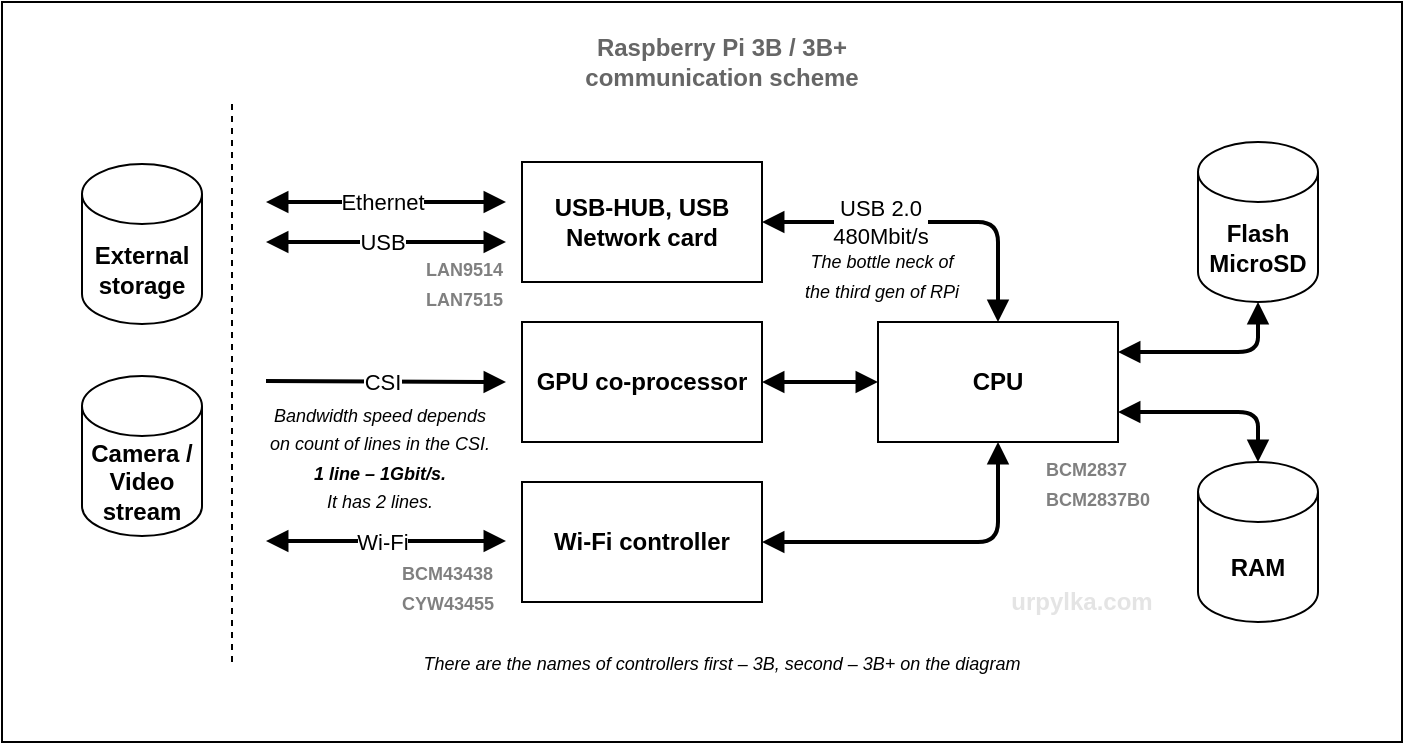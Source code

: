 <mxfile version="14.1.1" type="device" pages="3"><diagram id="jyDUFRlaNbo3-jTXP3JX" name="Page-1"><mxGraphModel dx="946" dy="662" grid="1" gridSize="10" guides="1" tooltips="1" connect="1" arrows="1" fold="1" page="1" pageScale="1" pageWidth="900" pageHeight="900" math="0" shadow="0"><root><mxCell id="0"/><mxCell id="1" parent="0"/><mxCell id="utUhpgtEOTO0YGiMBunb-1" value="" style="rounded=0;whiteSpace=wrap;html=1;" vertex="1" parent="1"><mxGeometry y="150" width="700" height="370" as="geometry"/></mxCell><mxCell id="3PKw9dSGB1iMkOArTMqU-1" value="&lt;b&gt;CPU&lt;/b&gt;" style="rounded=0;whiteSpace=wrap;html=1;" parent="1" vertex="1"><mxGeometry x="438" y="310" width="120" height="60" as="geometry"/></mxCell><mxCell id="3PKw9dSGB1iMkOArTMqU-2" value="&lt;b&gt;GPU co-processor&lt;/b&gt;" style="rounded=0;whiteSpace=wrap;html=1;" parent="1" vertex="1"><mxGeometry x="260" y="310" width="120" height="60" as="geometry"/></mxCell><mxCell id="3PKw9dSGB1iMkOArTMqU-3" value="&lt;b&gt;Flash&lt;br&gt;MicroSD&lt;/b&gt;" style="shape=cylinder3;whiteSpace=wrap;html=1;boundedLbl=1;backgroundOutline=1;size=15;" parent="1" vertex="1"><mxGeometry x="598" y="220" width="60" height="80" as="geometry"/></mxCell><mxCell id="3PKw9dSGB1iMkOArTMqU-4" value="&lt;b&gt;RAM&lt;/b&gt;" style="shape=cylinder3;whiteSpace=wrap;html=1;boundedLbl=1;backgroundOutline=1;size=15;" parent="1" vertex="1"><mxGeometry x="598" y="380" width="60" height="80" as="geometry"/></mxCell><mxCell id="3PKw9dSGB1iMkOArTMqU-7" value="" style="endArrow=block;html=1;endFill=1;strokeWidth=2;startArrow=block;startFill=1;" parent="1" edge="1"><mxGeometry width="50" height="50" relative="1" as="geometry"><mxPoint x="132" y="250" as="sourcePoint"/><mxPoint x="252" y="250" as="targetPoint"/></mxGeometry></mxCell><mxCell id="3PKw9dSGB1iMkOArTMqU-8" value="Ethernet" style="edgeLabel;html=1;align=center;verticalAlign=middle;resizable=0;points=[];" parent="3PKw9dSGB1iMkOArTMqU-7" vertex="1" connectable="0"><mxGeometry x="-0.2" relative="1" as="geometry"><mxPoint x="10" as="offset"/></mxGeometry></mxCell><mxCell id="3PKw9dSGB1iMkOArTMqU-9" value="" style="endArrow=block;html=1;endFill=1;strokeWidth=2;startArrow=block;startFill=1;" parent="1" edge="1"><mxGeometry width="50" height="50" relative="1" as="geometry"><mxPoint x="132" y="270" as="sourcePoint"/><mxPoint x="252" y="270" as="targetPoint"/></mxGeometry></mxCell><mxCell id="3PKw9dSGB1iMkOArTMqU-10" value="USB" style="edgeLabel;html=1;align=center;verticalAlign=middle;resizable=0;points=[];" parent="3PKw9dSGB1iMkOArTMqU-9" vertex="1" connectable="0"><mxGeometry x="-0.2" relative="1" as="geometry"><mxPoint x="10" as="offset"/></mxGeometry></mxCell><mxCell id="3PKw9dSGB1iMkOArTMqU-11" value="" style="endArrow=block;html=1;endFill=1;strokeWidth=2;" parent="1" edge="1"><mxGeometry width="50" height="50" relative="1" as="geometry"><mxPoint x="132" y="339.5" as="sourcePoint"/><mxPoint x="252" y="340" as="targetPoint"/></mxGeometry></mxCell><mxCell id="3PKw9dSGB1iMkOArTMqU-12" value="CSI" style="edgeLabel;html=1;align=center;verticalAlign=middle;resizable=0;points=[];" parent="3PKw9dSGB1iMkOArTMqU-11" vertex="1" connectable="0"><mxGeometry x="-0.2" relative="1" as="geometry"><mxPoint x="10" y="0.3" as="offset"/></mxGeometry></mxCell><mxCell id="3PKw9dSGB1iMkOArTMqU-13" value="&lt;b&gt;USB-HUB, USB Network card&lt;/b&gt;" style="rounded=0;whiteSpace=wrap;html=1;" parent="1" vertex="1"><mxGeometry x="260" y="230" width="120" height="60" as="geometry"/></mxCell><mxCell id="3PKw9dSGB1iMkOArTMqU-14" value="" style="endArrow=block;html=1;entryX=0.5;entryY=0;entryDx=0;entryDy=0;exitX=1;exitY=0.5;exitDx=0;exitDy=0;strokeWidth=2;endFill=1;startArrow=block;startFill=1;" parent="1" source="3PKw9dSGB1iMkOArTMqU-13" target="3PKw9dSGB1iMkOArTMqU-1" edge="1"><mxGeometry width="50" height="50" relative="1" as="geometry"><mxPoint x="418" y="290" as="sourcePoint"/><mxPoint x="468" y="240" as="targetPoint"/><Array as="points"><mxPoint x="498" y="260"/></Array></mxGeometry></mxCell><mxCell id="3PKw9dSGB1iMkOArTMqU-20" value="USB 2.0&lt;br&gt;480Mbit/s" style="edgeLabel;html=1;align=center;verticalAlign=middle;resizable=0;points=[];" parent="3PKw9dSGB1iMkOArTMqU-14" vertex="1" connectable="0"><mxGeometry x="0.041" y="-2" relative="1" as="geometry"><mxPoint x="-29" y="-2" as="offset"/></mxGeometry></mxCell><mxCell id="3PKw9dSGB1iMkOArTMqU-15" value="" style="endArrow=block;startArrow=block;html=1;strokeWidth=2;startFill=1;endFill=1;entryX=0;entryY=0.5;entryDx=0;entryDy=0;exitX=1;exitY=0.5;exitDx=0;exitDy=0;" parent="1" source="3PKw9dSGB1iMkOArTMqU-2" target="3PKw9dSGB1iMkOArTMqU-1" edge="1"><mxGeometry width="50" height="50" relative="1" as="geometry"><mxPoint x="418" y="290" as="sourcePoint"/><mxPoint x="468" y="240" as="targetPoint"/><Array as="points"/></mxGeometry></mxCell><mxCell id="3PKw9dSGB1iMkOArTMqU-16" value="" style="endArrow=block;startArrow=block;html=1;strokeWidth=2;entryX=0.5;entryY=1;entryDx=0;entryDy=0;entryPerimeter=0;startFill=1;endFill=1;exitX=1;exitY=0.25;exitDx=0;exitDy=0;" parent="1" source="3PKw9dSGB1iMkOArTMqU-1" target="3PKw9dSGB1iMkOArTMqU-3" edge="1"><mxGeometry width="50" height="50" relative="1" as="geometry"><mxPoint x="498" y="230" as="sourcePoint"/><mxPoint x="468" y="240" as="targetPoint"/><Array as="points"><mxPoint x="628" y="325"/></Array></mxGeometry></mxCell><mxCell id="3PKw9dSGB1iMkOArTMqU-18" value="" style="endArrow=block;html=1;strokeWidth=2;endFill=1;exitX=0.5;exitY=0;exitDx=0;exitDy=0;exitPerimeter=0;startArrow=block;startFill=1;entryX=1;entryY=0.75;entryDx=0;entryDy=0;" parent="1" source="3PKw9dSGB1iMkOArTMqU-4" target="3PKw9dSGB1iMkOArTMqU-1" edge="1"><mxGeometry width="50" height="50" relative="1" as="geometry"><mxPoint x="538" y="210" as="sourcePoint"/><mxPoint x="578" y="230" as="targetPoint"/><Array as="points"><mxPoint x="628" y="355"/></Array></mxGeometry></mxCell><mxCell id="3PKw9dSGB1iMkOArTMqU-21" value="&lt;b&gt;External storage&lt;/b&gt;" style="shape=cylinder3;whiteSpace=wrap;html=1;boundedLbl=1;backgroundOutline=1;size=15;" parent="1" vertex="1"><mxGeometry x="40" y="231" width="60" height="80" as="geometry"/></mxCell><mxCell id="3PKw9dSGB1iMkOArTMqU-22" value="&lt;b&gt;Camera / Video&lt;br&gt;stream&lt;/b&gt;" style="shape=cylinder3;whiteSpace=wrap;html=1;boundedLbl=1;backgroundOutline=1;size=15;" parent="1" vertex="1"><mxGeometry x="40" y="337" width="60" height="80" as="geometry"/></mxCell><mxCell id="3PKw9dSGB1iMkOArTMqU-24" value="" style="endArrow=none;html=1;strokeWidth=1;dashed=1;" parent="1" edge="1"><mxGeometry width="50" height="50" relative="1" as="geometry"><mxPoint x="115" y="480" as="sourcePoint"/><mxPoint x="115" y="200" as="targetPoint"/></mxGeometry></mxCell><mxCell id="3PKw9dSGB1iMkOArTMqU-25" value="urpylka.com" style="text;html=1;strokeColor=none;fillColor=none;align=center;verticalAlign=middle;whiteSpace=wrap;rounded=0;fontStyle=1;textOpacity=10;" parent="1" vertex="1"><mxGeometry x="520" y="440" width="40" height="20" as="geometry"/></mxCell><mxCell id="3PKw9dSGB1iMkOArTMqU-27" value="&lt;font style=&quot;font-size: 9px&quot;&gt;&lt;i&gt;Bandwidth speed depends on count of lines in&amp;nbsp;the&amp;nbsp;CSI.&lt;br&gt;&lt;b&gt;1 line – 1Gbit/s.&lt;br&gt;&lt;/b&gt;It has 2 lines.&lt;/i&gt;&lt;br&gt;&lt;/font&gt;" style="text;html=1;strokeColor=none;fillColor=none;align=center;verticalAlign=middle;whiteSpace=wrap;rounded=0;" parent="1" vertex="1"><mxGeometry x="129" y="347" width="120" height="60" as="geometry"/></mxCell><mxCell id="3PKw9dSGB1iMkOArTMqU-28" value="&lt;font style=&quot;font-size: 9px&quot;&gt;&lt;i&gt;The bottle neck of the third gen of RPi&lt;/i&gt;&lt;/font&gt;" style="text;html=1;strokeColor=none;fillColor=none;align=center;verticalAlign=middle;whiteSpace=wrap;rounded=0;" parent="1" vertex="1"><mxGeometry x="400" y="266" width="80" height="40" as="geometry"/></mxCell><mxCell id="3PKw9dSGB1iMkOArTMqU-29" value="&lt;b&gt;&lt;font color=&quot;#666666&quot;&gt;Raspberry Pi 3B / 3B+ communication scheme&lt;/font&gt;&lt;/b&gt;" style="text;html=1;strokeColor=none;fillColor=none;align=center;verticalAlign=middle;whiteSpace=wrap;rounded=0;" parent="1" vertex="1"><mxGeometry x="270" y="170" width="180" height="20" as="geometry"/></mxCell><mxCell id="q78jQFibjeeY1qqIByIY-1" value="&lt;b&gt;Wi-Fi controller&lt;/b&gt;" style="rounded=0;whiteSpace=wrap;html=1;" parent="1" vertex="1"><mxGeometry x="260" y="390" width="120" height="60" as="geometry"/></mxCell><mxCell id="q78jQFibjeeY1qqIByIY-2" value="" style="endArrow=block;startArrow=block;html=1;strokeWidth=2;startFill=1;endFill=1;entryX=0.5;entryY=1;entryDx=0;entryDy=0;exitX=1;exitY=0.5;exitDx=0;exitDy=0;" parent="1" target="3PKw9dSGB1iMkOArTMqU-1" edge="1"><mxGeometry width="50" height="50" relative="1" as="geometry"><mxPoint x="380" y="420" as="sourcePoint"/><mxPoint x="538" y="370" as="targetPoint"/><Array as="points"><mxPoint x="498" y="420"/></Array></mxGeometry></mxCell><mxCell id="q78jQFibjeeY1qqIByIY-3" value="" style="endArrow=block;html=1;endFill=1;strokeWidth=2;startArrow=block;startFill=1;" parent="1" edge="1"><mxGeometry width="50" height="50" relative="1" as="geometry"><mxPoint x="132" y="419.5" as="sourcePoint"/><mxPoint x="252" y="419.5" as="targetPoint"/></mxGeometry></mxCell><mxCell id="q78jQFibjeeY1qqIByIY-4" value="Wi-Fi" style="edgeLabel;html=1;align=center;verticalAlign=middle;resizable=0;points=[];" parent="q78jQFibjeeY1qqIByIY-3" vertex="1" connectable="0"><mxGeometry x="-0.2" relative="1" as="geometry"><mxPoint x="10" as="offset"/></mxGeometry></mxCell><mxCell id="q78jQFibjeeY1qqIByIY-9" value="&lt;font style=&quot;font-size: 9px&quot; color=&quot;#808080&quot;&gt;&lt;b&gt;BCM2837&lt;br&gt;BCM2837B0&lt;/b&gt;&lt;/font&gt;" style="text;html=1;strokeColor=none;fillColor=none;align=left;verticalAlign=middle;whiteSpace=wrap;rounded=0;" parent="1" vertex="1"><mxGeometry x="520" y="380" width="62" height="20" as="geometry"/></mxCell><mxCell id="q78jQFibjeeY1qqIByIY-12" value="&lt;span style=&quot;font-size: 9px&quot;&gt;&lt;b&gt;&lt;font color=&quot;#808080&quot;&gt;LAN9514&lt;br&gt;LAN7515&lt;/font&gt;&lt;br&gt;&lt;/b&gt;&lt;/span&gt;" style="text;html=1;strokeColor=none;fillColor=none;align=left;verticalAlign=middle;whiteSpace=wrap;rounded=0;" parent="1" vertex="1"><mxGeometry x="210" y="280" width="62" height="20" as="geometry"/></mxCell><mxCell id="q78jQFibjeeY1qqIByIY-17" value="&lt;font style=&quot;font-size: 9px&quot;&gt;&lt;b&gt;&lt;font color=&quot;#808080&quot;&gt;BCM43438&lt;br&gt;CYW43455&lt;/font&gt;&lt;br&gt;&lt;/b&gt;&lt;/font&gt;" style="text;html=1;strokeColor=none;fillColor=none;align=left;verticalAlign=middle;whiteSpace=wrap;rounded=0;" parent="1" vertex="1"><mxGeometry x="198" y="432" width="62" height="20" as="geometry"/></mxCell><mxCell id="q78jQFibjeeY1qqIByIY-18" value="&lt;font style=&quot;font-size: 9px&quot;&gt;&lt;i&gt;There are the names of controllers first – 3B, second – 3B+ on the diagram&lt;/i&gt;&lt;/font&gt;" style="text;html=1;strokeColor=none;fillColor=none;align=center;verticalAlign=middle;whiteSpace=wrap;rounded=0;" parent="1" vertex="1"><mxGeometry x="120" y="460" width="480" height="40" as="geometry"/></mxCell></root></mxGraphModel></diagram><diagram id="5BNYqkuJpRVPFxHquFze" name="Page-2"><mxGraphModel dx="946" dy="662" grid="1" gridSize="10" guides="1" tooltips="1" connect="1" arrows="1" fold="1" page="1" pageScale="1" pageWidth="900" pageHeight="900" math="0" shadow="0"><root><mxCell id="gNnKE2vswTgDEV_hC51S-0"/><mxCell id="gNnKE2vswTgDEV_hC51S-1" parent="gNnKE2vswTgDEV_hC51S-0"/><mxCell id="fs2W32VIeePKo-ugFcA6-0" value="" style="rounded=0;whiteSpace=wrap;html=1;" vertex="1" parent="gNnKE2vswTgDEV_hC51S-1"><mxGeometry y="80" width="700" height="400" as="geometry"/></mxCell><mxCell id="gNnKE2vswTgDEV_hC51S-2" value="&lt;b&gt;CPU&lt;/b&gt;" style="rounded=0;whiteSpace=wrap;html=1;" parent="gNnKE2vswTgDEV_hC51S-1" vertex="1"><mxGeometry x="438" y="310" width="120" height="60" as="geometry"/></mxCell><mxCell id="gNnKE2vswTgDEV_hC51S-3" value="&lt;b&gt;GPU co-processor&lt;/b&gt;" style="rounded=0;whiteSpace=wrap;html=1;" parent="gNnKE2vswTgDEV_hC51S-1" vertex="1"><mxGeometry x="260" y="310" width="120" height="60" as="geometry"/></mxCell><mxCell id="gNnKE2vswTgDEV_hC51S-4" value="&lt;b&gt;Flash&lt;br&gt;MicroSD&lt;/b&gt;" style="shape=cylinder3;whiteSpace=wrap;html=1;boundedLbl=1;backgroundOutline=1;size=15;" parent="gNnKE2vswTgDEV_hC51S-1" vertex="1"><mxGeometry x="598" y="220" width="60" height="80" as="geometry"/></mxCell><mxCell id="gNnKE2vswTgDEV_hC51S-5" value="&lt;b&gt;RAM&lt;/b&gt;" style="shape=cylinder3;whiteSpace=wrap;html=1;boundedLbl=1;backgroundOutline=1;size=15;" parent="gNnKE2vswTgDEV_hC51S-1" vertex="1"><mxGeometry x="598" y="380" width="60" height="80" as="geometry"/></mxCell><mxCell id="gNnKE2vswTgDEV_hC51S-6" value="" style="endArrow=block;html=1;endFill=1;strokeWidth=2;startArrow=block;startFill=1;" parent="gNnKE2vswTgDEV_hC51S-1" edge="1"><mxGeometry width="50" height="50" relative="1" as="geometry"><mxPoint x="132" y="179.5" as="sourcePoint"/><mxPoint x="252" y="179.5" as="targetPoint"/></mxGeometry></mxCell><mxCell id="gNnKE2vswTgDEV_hC51S-7" value="Gigabit&lt;br&gt;Ethernet" style="edgeLabel;html=1;align=center;verticalAlign=middle;resizable=0;points=[];" parent="gNnKE2vswTgDEV_hC51S-6" vertex="1" connectable="0"><mxGeometry x="-0.2" relative="1" as="geometry"><mxPoint x="10" as="offset"/></mxGeometry></mxCell><mxCell id="gNnKE2vswTgDEV_hC51S-8" value="" style="endArrow=block;html=1;endFill=1;strokeWidth=2;startArrow=block;startFill=1;" parent="gNnKE2vswTgDEV_hC51S-1" edge="1"><mxGeometry width="50" height="50" relative="1" as="geometry"><mxPoint x="132" y="259.5" as="sourcePoint"/><mxPoint x="252" y="259.5" as="targetPoint"/></mxGeometry></mxCell><mxCell id="gNnKE2vswTgDEV_hC51S-9" value="USB 2.0 / 3.0" style="edgeLabel;html=1;align=center;verticalAlign=middle;resizable=0;points=[];" parent="gNnKE2vswTgDEV_hC51S-8" vertex="1" connectable="0"><mxGeometry x="-0.2" relative="1" as="geometry"><mxPoint x="10" as="offset"/></mxGeometry></mxCell><mxCell id="gNnKE2vswTgDEV_hC51S-10" value="" style="endArrow=block;html=1;endFill=1;strokeWidth=2;" parent="gNnKE2vswTgDEV_hC51S-1" edge="1"><mxGeometry width="50" height="50" relative="1" as="geometry"><mxPoint x="132" y="339.5" as="sourcePoint"/><mxPoint x="252" y="340" as="targetPoint"/></mxGeometry></mxCell><mxCell id="gNnKE2vswTgDEV_hC51S-11" value="CSI" style="edgeLabel;html=1;align=center;verticalAlign=middle;resizable=0;points=[];" parent="gNnKE2vswTgDEV_hC51S-10" vertex="1" connectable="0"><mxGeometry x="-0.2" relative="1" as="geometry"><mxPoint x="10" y="0.3" as="offset"/></mxGeometry></mxCell><mxCell id="gNnKE2vswTgDEV_hC51S-12" value="&lt;b&gt;USB&lt;br&gt;controller&lt;/b&gt;" style="rounded=0;whiteSpace=wrap;html=1;" parent="gNnKE2vswTgDEV_hC51S-1" vertex="1"><mxGeometry x="260" y="230" width="120" height="60" as="geometry"/></mxCell><mxCell id="gNnKE2vswTgDEV_hC51S-13" value="" style="endArrow=block;html=1;entryX=0.25;entryY=0;entryDx=0;entryDy=0;exitX=1;exitY=0.5;exitDx=0;exitDy=0;strokeWidth=2;endFill=1;startArrow=block;startFill=1;" parent="gNnKE2vswTgDEV_hC51S-1" source="gNnKE2vswTgDEV_hC51S-12" target="gNnKE2vswTgDEV_hC51S-2" edge="1"><mxGeometry width="50" height="50" relative="1" as="geometry"><mxPoint x="418" y="290" as="sourcePoint"/><mxPoint x="468" y="240" as="targetPoint"/><Array as="points"><mxPoint x="468" y="260"/></Array></mxGeometry></mxCell><mxCell id="WGaf5l5jjijwr7bbpFy9-0" value="PCI Express" style="edgeLabel;html=1;align=center;verticalAlign=middle;resizable=0;points=[];" parent="gNnKE2vswTgDEV_hC51S-13" vertex="1" connectable="0"><mxGeometry x="-0.333" y="2" relative="1" as="geometry"><mxPoint y="-8" as="offset"/></mxGeometry></mxCell><mxCell id="gNnKE2vswTgDEV_hC51S-15" value="" style="endArrow=block;startArrow=block;html=1;strokeWidth=2;startFill=1;endFill=1;entryX=0;entryY=0.5;entryDx=0;entryDy=0;exitX=1;exitY=0.5;exitDx=0;exitDy=0;" parent="gNnKE2vswTgDEV_hC51S-1" source="gNnKE2vswTgDEV_hC51S-3" target="gNnKE2vswTgDEV_hC51S-2" edge="1"><mxGeometry width="50" height="50" relative="1" as="geometry"><mxPoint x="418" y="290" as="sourcePoint"/><mxPoint x="468" y="240" as="targetPoint"/><Array as="points"/></mxGeometry></mxCell><mxCell id="gNnKE2vswTgDEV_hC51S-16" value="" style="endArrow=block;startArrow=block;html=1;strokeWidth=2;entryX=0.5;entryY=1;entryDx=0;entryDy=0;entryPerimeter=0;startFill=1;endFill=1;exitX=1;exitY=0.25;exitDx=0;exitDy=0;" parent="gNnKE2vswTgDEV_hC51S-1" source="gNnKE2vswTgDEV_hC51S-2" target="gNnKE2vswTgDEV_hC51S-4" edge="1"><mxGeometry width="50" height="50" relative="1" as="geometry"><mxPoint x="498" y="230" as="sourcePoint"/><mxPoint x="468" y="240" as="targetPoint"/><Array as="points"><mxPoint x="628" y="325"/></Array></mxGeometry></mxCell><mxCell id="gNnKE2vswTgDEV_hC51S-17" value="" style="endArrow=block;html=1;strokeWidth=2;endFill=1;exitX=0.5;exitY=0;exitDx=0;exitDy=0;exitPerimeter=0;startArrow=block;startFill=1;entryX=1;entryY=0.75;entryDx=0;entryDy=0;" parent="gNnKE2vswTgDEV_hC51S-1" source="gNnKE2vswTgDEV_hC51S-5" target="gNnKE2vswTgDEV_hC51S-2" edge="1"><mxGeometry width="50" height="50" relative="1" as="geometry"><mxPoint x="538" y="210" as="sourcePoint"/><mxPoint x="578" y="230" as="targetPoint"/><Array as="points"><mxPoint x="628" y="355"/></Array></mxGeometry></mxCell><mxCell id="gNnKE2vswTgDEV_hC51S-18" value="&lt;b&gt;External storage&lt;/b&gt;" style="shape=cylinder3;whiteSpace=wrap;html=1;boundedLbl=1;backgroundOutline=1;size=15;" parent="gNnKE2vswTgDEV_hC51S-1" vertex="1"><mxGeometry x="40" y="180" width="60" height="80" as="geometry"/></mxCell><mxCell id="gNnKE2vswTgDEV_hC51S-19" value="&lt;b&gt;Camera / Video&lt;br&gt;stream&lt;/b&gt;" style="shape=cylinder3;whiteSpace=wrap;html=1;boundedLbl=1;backgroundOutline=1;size=15;" parent="gNnKE2vswTgDEV_hC51S-1" vertex="1"><mxGeometry x="40" y="337" width="60" height="80" as="geometry"/></mxCell><mxCell id="gNnKE2vswTgDEV_hC51S-20" value="" style="endArrow=none;html=1;strokeWidth=1;dashed=1;" parent="gNnKE2vswTgDEV_hC51S-1" edge="1"><mxGeometry width="50" height="50" relative="1" as="geometry"><mxPoint x="115" y="460" as="sourcePoint"/><mxPoint x="115" y="120" as="targetPoint"/></mxGeometry></mxCell><mxCell id="gNnKE2vswTgDEV_hC51S-21" value="urpylka.com" style="text;html=1;strokeColor=none;fillColor=none;align=center;verticalAlign=middle;whiteSpace=wrap;rounded=0;fontStyle=1;textOpacity=10;" parent="gNnKE2vswTgDEV_hC51S-1" vertex="1"><mxGeometry x="520" y="440" width="40" height="20" as="geometry"/></mxCell><mxCell id="gNnKE2vswTgDEV_hC51S-22" value="&lt;font style=&quot;font-size: 9px&quot;&gt;&lt;i&gt;Bandwidth speed depends on count of lines in&amp;nbsp;the&amp;nbsp;CSI.&lt;br&gt;&lt;b&gt;1 line – 1Gbit/s.&lt;br&gt;&lt;/b&gt;It has 2 lines.&lt;/i&gt;&lt;br&gt;&lt;/font&gt;" style="text;html=1;strokeColor=none;fillColor=none;align=center;verticalAlign=middle;whiteSpace=wrap;rounded=0;" parent="gNnKE2vswTgDEV_hC51S-1" vertex="1"><mxGeometry x="129" y="347" width="120" height="60" as="geometry"/></mxCell><mxCell id="gNnKE2vswTgDEV_hC51S-24" value="&lt;b&gt;&lt;font color=&quot;#666666&quot;&gt;Raspberry Pi 4B communication scheme&lt;/font&gt;&lt;/b&gt;" style="text;html=1;strokeColor=none;fillColor=none;align=center;verticalAlign=middle;whiteSpace=wrap;rounded=0;" parent="gNnKE2vswTgDEV_hC51S-1" vertex="1"><mxGeometry x="270" y="100" width="180" height="20" as="geometry"/></mxCell><mxCell id="gNnKE2vswTgDEV_hC51S-25" value="&lt;b&gt;Wi-Fi controller&lt;/b&gt;" style="rounded=0;whiteSpace=wrap;html=1;" parent="gNnKE2vswTgDEV_hC51S-1" vertex="1"><mxGeometry x="260" y="390" width="120" height="60" as="geometry"/></mxCell><mxCell id="gNnKE2vswTgDEV_hC51S-26" value="" style="endArrow=block;startArrow=block;html=1;strokeWidth=2;startFill=1;endFill=1;entryX=0.5;entryY=1;entryDx=0;entryDy=0;exitX=1;exitY=0.5;exitDx=0;exitDy=0;" parent="gNnKE2vswTgDEV_hC51S-1" target="gNnKE2vswTgDEV_hC51S-2" edge="1"><mxGeometry width="50" height="50" relative="1" as="geometry"><mxPoint x="380" y="420" as="sourcePoint"/><mxPoint x="538" y="370" as="targetPoint"/><Array as="points"><mxPoint x="498" y="420"/></Array></mxGeometry></mxCell><mxCell id="gNnKE2vswTgDEV_hC51S-27" value="" style="endArrow=block;html=1;endFill=1;strokeWidth=2;startArrow=block;startFill=1;" parent="gNnKE2vswTgDEV_hC51S-1" edge="1"><mxGeometry width="50" height="50" relative="1" as="geometry"><mxPoint x="132" y="419.5" as="sourcePoint"/><mxPoint x="252" y="419.5" as="targetPoint"/></mxGeometry></mxCell><mxCell id="gNnKE2vswTgDEV_hC51S-28" value="Wi-Fi" style="edgeLabel;html=1;align=center;verticalAlign=middle;resizable=0;points=[];" parent="gNnKE2vswTgDEV_hC51S-27" vertex="1" connectable="0"><mxGeometry x="-0.2" relative="1" as="geometry"><mxPoint x="10" as="offset"/></mxGeometry></mxCell><mxCell id="gNnKE2vswTgDEV_hC51S-29" value="&lt;font style=&quot;font-size: 9px&quot; color=&quot;#808080&quot;&gt;&lt;b&gt;BCM2711&lt;/b&gt;&lt;/font&gt;" style="text;html=1;strokeColor=none;fillColor=none;align=left;verticalAlign=middle;whiteSpace=wrap;rounded=0;" parent="gNnKE2vswTgDEV_hC51S-1" vertex="1"><mxGeometry x="520" y="374" width="60" height="20" as="geometry"/></mxCell><mxCell id="gNnKE2vswTgDEV_hC51S-30" value="&lt;span style=&quot;font-size: 9px&quot;&gt;&lt;b&gt;&lt;font color=&quot;#808080&quot;&gt;&lt;span&gt;VLI VL805&lt;/span&gt;&lt;/font&gt;&lt;br&gt;&lt;/b&gt;&lt;/span&gt;" style="text;html=1;strokeColor=none;fillColor=none;align=left;verticalAlign=middle;whiteSpace=wrap;rounded=0;" parent="gNnKE2vswTgDEV_hC51S-1" vertex="1"><mxGeometry x="204" y="270" width="50" height="20" as="geometry"/></mxCell><mxCell id="gNnKE2vswTgDEV_hC51S-31" value="&lt;font style=&quot;font-size: 9px&quot;&gt;&lt;b&gt;&lt;font color=&quot;#808080&quot;&gt;CYW43455&lt;/font&gt;&lt;br&gt;&lt;/b&gt;&lt;/font&gt;" style="text;html=1;strokeColor=none;fillColor=none;align=left;verticalAlign=middle;whiteSpace=wrap;rounded=0;" parent="gNnKE2vswTgDEV_hC51S-1" vertex="1"><mxGeometry x="202" y="430" width="52" height="20" as="geometry"/></mxCell><mxCell id="gNnKE2vswTgDEV_hC51S-33" value="&lt;b&gt;Ethernet&lt;br&gt;controller&lt;/b&gt;" style="rounded=0;whiteSpace=wrap;html=1;" parent="gNnKE2vswTgDEV_hC51S-1" vertex="1"><mxGeometry x="260" y="150" width="120" height="60" as="geometry"/></mxCell><mxCell id="gNnKE2vswTgDEV_hC51S-34" value="" style="endArrow=block;html=1;entryX=0.75;entryY=0;entryDx=0;entryDy=0;exitX=1;exitY=0.5;exitDx=0;exitDy=0;strokeWidth=2;endFill=1;startArrow=block;startFill=1;" parent="gNnKE2vswTgDEV_hC51S-1" source="gNnKE2vswTgDEV_hC51S-33" target="gNnKE2vswTgDEV_hC51S-2" edge="1"><mxGeometry width="50" height="50" relative="1" as="geometry"><mxPoint x="390" y="270" as="sourcePoint"/><mxPoint x="478" y="320" as="targetPoint"/><Array as="points"><mxPoint x="528" y="180"/></Array></mxGeometry></mxCell><mxCell id="gNnKE2vswTgDEV_hC51S-36" value="&lt;font style=&quot;font-size: 9px&quot; color=&quot;#808080&quot;&gt;&lt;b&gt;BCM52413PE&lt;br&gt;&lt;/b&gt;&lt;/font&gt;" style="text;html=1;strokeColor=none;fillColor=none;align=left;verticalAlign=middle;whiteSpace=wrap;rounded=0;" parent="gNnKE2vswTgDEV_hC51S-1" vertex="1"><mxGeometry x="192" y="190" width="62" height="20" as="geometry"/></mxCell></root></mxGraphModel></diagram><diagram id="xmmxOMZ8voG1rc-tTGnY" name="Page-3"><mxGraphModel dx="946" dy="662" grid="1" gridSize="10" guides="1" tooltips="1" connect="1" arrows="1" fold="1" page="1" pageScale="1" pageWidth="900" pageHeight="900" math="0" shadow="0"><root><mxCell id="TFPNy690vvPmAAjCJTJm-0"/><mxCell id="TFPNy690vvPmAAjCJTJm-1" parent="TFPNy690vvPmAAjCJTJm-0"/><mxCell id="GDFxk_KCDfHTBJEkCOIV-0" value="" style="rounded=0;whiteSpace=wrap;html=1;" vertex="1" parent="TFPNy690vvPmAAjCJTJm-1"><mxGeometry x="190" y="200" width="620" height="230" as="geometry"/></mxCell><mxCell id="TFPNy690vvPmAAjCJTJm-2" value="" style="endArrow=block;html=1;endFill=1;strokeWidth=3;" parent="TFPNy690vvPmAAjCJTJm-1" edge="1"><mxGeometry width="50" height="50" relative="1" as="geometry"><mxPoint x="240" y="360" as="sourcePoint"/><mxPoint x="780" y="360" as="targetPoint"/></mxGeometry></mxCell><mxCell id="TFPNy690vvPmAAjCJTJm-7" value="" style="endArrow=none;html=1;strokeWidth=2;" parent="TFPNy690vvPmAAjCJTJm-1" edge="1"><mxGeometry width="50" height="50" relative="1" as="geometry"><mxPoint x="740" y="350" as="sourcePoint"/><mxPoint x="740" y="370" as="targetPoint"/></mxGeometry></mxCell><mxCell id="TFPNy690vvPmAAjCJTJm-9" value="" style="endArrow=none;html=1;strokeWidth=2;" parent="TFPNy690vvPmAAjCJTJm-1" edge="1"><mxGeometry width="50" height="50" relative="1" as="geometry"><mxPoint x="540.0" y="350" as="sourcePoint"/><mxPoint x="540.0" y="370" as="targetPoint"/></mxGeometry></mxCell><mxCell id="TFPNy690vvPmAAjCJTJm-10" value="" style="endArrow=none;html=1;strokeWidth=2;" parent="TFPNy690vvPmAAjCJTJm-1" edge="1"><mxGeometry width="50" height="50" relative="1" as="geometry"><mxPoint x="320.0" y="350" as="sourcePoint"/><mxPoint x="320.0" y="370" as="targetPoint"/></mxGeometry></mxCell><mxCell id="TFPNy690vvPmAAjCJTJm-11" value="" style="endArrow=none;html=1;strokeWidth=2;" parent="TFPNy690vvPmAAjCJTJm-1" edge="1"><mxGeometry width="50" height="50" relative="1" as="geometry"><mxPoint x="440.0" y="350" as="sourcePoint"/><mxPoint x="440.0" y="370" as="targetPoint"/></mxGeometry></mxCell><mxCell id="TFPNy690vvPmAAjCJTJm-12" value="" style="endArrow=none;html=1;strokeWidth=2;" parent="TFPNy690vvPmAAjCJTJm-1" edge="1"><mxGeometry width="50" height="50" relative="1" as="geometry"><mxPoint x="240.0" y="350" as="sourcePoint"/><mxPoint x="240.0" y="370" as="targetPoint"/></mxGeometry></mxCell><mxCell id="TFPNy690vvPmAAjCJTJm-13" value="" style="endArrow=none;html=1;strokeWidth=2;" parent="TFPNy690vvPmAAjCJTJm-1" edge="1"><mxGeometry width="50" height="50" relative="1" as="geometry"><mxPoint x="380.0" y="350" as="sourcePoint"/><mxPoint x="380.0" y="370" as="targetPoint"/></mxGeometry></mxCell><mxCell id="TFPNy690vvPmAAjCJTJm-14" value="" style="endArrow=none;html=1;strokeWidth=2;" parent="TFPNy690vvPmAAjCJTJm-1" edge="1"><mxGeometry width="50" height="50" relative="1" as="geometry"><mxPoint x="260.0" y="350" as="sourcePoint"/><mxPoint x="260.0" y="370" as="targetPoint"/></mxGeometry></mxCell><mxCell id="TFPNy690vvPmAAjCJTJm-17" value="&lt;b&gt;&lt;font style=&quot;font-size: 10px&quot;&gt;5Gbit/s&lt;/font&gt;&lt;/b&gt;" style="text;html=1;strokeColor=none;fillColor=none;align=center;verticalAlign=middle;whiteSpace=wrap;rounded=0;" parent="TFPNy690vvPmAAjCJTJm-1" vertex="1"><mxGeometry x="720" y="370" width="40" height="20" as="geometry"/></mxCell><mxCell id="TFPNy690vvPmAAjCJTJm-18" value="&lt;b&gt;&lt;font style=&quot;font-size: 10px&quot;&gt;3Gbit/s&lt;/font&gt;&lt;/b&gt;" style="text;html=1;strokeColor=none;fillColor=none;align=center;verticalAlign=middle;whiteSpace=wrap;rounded=0;" parent="TFPNy690vvPmAAjCJTJm-1" vertex="1"><mxGeometry x="520" y="370" width="40" height="20" as="geometry"/></mxCell><mxCell id="TFPNy690vvPmAAjCJTJm-19" value="&lt;b&gt;&lt;font style=&quot;font-size: 10px&quot;&gt;2Gbit/s&lt;/font&gt;&lt;/b&gt;" style="text;html=1;strokeColor=none;fillColor=none;align=center;verticalAlign=middle;whiteSpace=wrap;rounded=0;" parent="TFPNy690vvPmAAjCJTJm-1" vertex="1"><mxGeometry x="420" y="370" width="40" height="20" as="geometry"/></mxCell><mxCell id="TFPNy690vvPmAAjCJTJm-20" value="&lt;b&gt;&lt;font style=&quot;font-size: 10px&quot;&gt;1.5Gbit/s&lt;/font&gt;&lt;/b&gt;" style="text;html=1;strokeColor=none;fillColor=none;align=center;verticalAlign=middle;whiteSpace=wrap;rounded=0;" parent="TFPNy690vvPmAAjCJTJm-1" vertex="1"><mxGeometry x="360" y="370" width="40" height="20" as="geometry"/></mxCell><mxCell id="TFPNy690vvPmAAjCJTJm-21" value="&lt;b&gt;&lt;font style=&quot;font-size: 10px&quot;&gt;1Gbit/s&lt;/font&gt;&lt;/b&gt;" style="text;html=1;strokeColor=none;fillColor=none;align=center;verticalAlign=middle;whiteSpace=wrap;rounded=0;" parent="TFPNy690vvPmAAjCJTJm-1" vertex="1"><mxGeometry x="300" y="370" width="40" height="20" as="geometry"/></mxCell><mxCell id="TFPNy690vvPmAAjCJTJm-22" value="&lt;b&gt;&lt;font style=&quot;font-size: 10px&quot;&gt;500Mbit/s&lt;/font&gt;&lt;/b&gt;" style="text;html=1;strokeColor=none;fillColor=none;align=center;verticalAlign=middle;whiteSpace=wrap;rounded=0;" parent="TFPNy690vvPmAAjCJTJm-1" vertex="1"><mxGeometry x="254" y="370" width="40" height="20" as="geometry"/></mxCell><mxCell id="TFPNy690vvPmAAjCJTJm-23" value="&lt;b&gt;&lt;font style=&quot;font-size: 10px&quot;&gt;0&lt;br&gt;&lt;/font&gt;&lt;/b&gt;" style="text;html=1;strokeColor=none;fillColor=none;align=center;verticalAlign=middle;whiteSpace=wrap;rounded=0;" parent="TFPNy690vvPmAAjCJTJm-1" vertex="1"><mxGeometry x="235" y="370" width="10" height="20" as="geometry"/></mxCell><mxCell id="TFPNy690vvPmAAjCJTJm-38" value="" style="endArrow=none;html=1;endFill=0;strokeWidth=3;" parent="TFPNy690vvPmAAjCJTJm-1" edge="1"><mxGeometry width="50" height="50" relative="1" as="geometry"><mxPoint x="240" y="260" as="sourcePoint"/><mxPoint x="440" y="260" as="targetPoint"/></mxGeometry></mxCell><mxCell id="TFPNy690vvPmAAjCJTJm-39" value="" style="endArrow=none;html=1;strokeWidth=2;" parent="TFPNy690vvPmAAjCJTJm-1" edge="1"><mxGeometry width="50" height="50" relative="1" as="geometry"><mxPoint x="439.5" y="250" as="sourcePoint"/><mxPoint x="439.5" y="270" as="targetPoint"/></mxGeometry></mxCell><mxCell id="TFPNy690vvPmAAjCJTJm-40" value="" style="endArrow=none;html=1;strokeWidth=2;" parent="TFPNy690vvPmAAjCJTJm-1" edge="1"><mxGeometry width="50" height="50" relative="1" as="geometry"><mxPoint x="430.0" y="250" as="sourcePoint"/><mxPoint x="430.0" y="270" as="targetPoint"/></mxGeometry></mxCell><mxCell id="TFPNy690vvPmAAjCJTJm-41" value="" style="endArrow=none;html=1;strokeWidth=2;" parent="TFPNy690vvPmAAjCJTJm-1" edge="1"><mxGeometry width="50" height="50" relative="1" as="geometry"><mxPoint x="280.0" y="250" as="sourcePoint"/><mxPoint x="280.0" y="270" as="targetPoint"/></mxGeometry></mxCell><mxCell id="TFPNy690vvPmAAjCJTJm-43" value="" style="endArrow=none;html=1;strokeWidth=2;" parent="TFPNy690vvPmAAjCJTJm-1" edge="1"><mxGeometry width="50" height="50" relative="1" as="geometry"><mxPoint x="240.0" y="250" as="sourcePoint"/><mxPoint x="240.0" y="270" as="targetPoint"/></mxGeometry></mxCell><mxCell id="TFPNy690vvPmAAjCJTJm-45" value="" style="endArrow=none;html=1;strokeWidth=2;" parent="TFPNy690vvPmAAjCJTJm-1" edge="1"><mxGeometry width="50" height="50" relative="1" as="geometry"><mxPoint x="259.0" y="250" as="sourcePoint"/><mxPoint x="259.0" y="270" as="targetPoint"/></mxGeometry></mxCell><mxCell id="TFPNy690vvPmAAjCJTJm-46" value="&lt;b&gt;&lt;font style=&quot;font-size: 10px&quot;&gt;500Mbit/s&lt;/font&gt;&lt;/b&gt;" style="text;html=1;strokeColor=none;fillColor=none;align=center;verticalAlign=middle;whiteSpace=wrap;rounded=0;" parent="TFPNy690vvPmAAjCJTJm-1" vertex="1"><mxGeometry x="440" y="270" width="40" height="20" as="geometry"/></mxCell><mxCell id="TFPNy690vvPmAAjCJTJm-47" value="&lt;b&gt;&lt;font style=&quot;font-size: 10px&quot;&gt;480Mbit/s&lt;/font&gt;&lt;/b&gt;" style="text;html=1;strokeColor=none;fillColor=none;align=center;verticalAlign=middle;whiteSpace=wrap;rounded=0;" parent="TFPNy690vvPmAAjCJTJm-1" vertex="1"><mxGeometry x="390" y="270" width="40" height="20" as="geometry"/></mxCell><mxCell id="TFPNy690vvPmAAjCJTJm-50" value="&lt;b&gt;&lt;font style=&quot;font-size: 10px&quot;&gt;100Mbit/s&lt;/font&gt;&lt;/b&gt;" style="text;html=1;strokeColor=none;fillColor=none;align=center;verticalAlign=middle;whiteSpace=wrap;rounded=0;" parent="TFPNy690vvPmAAjCJTJm-1" vertex="1"><mxGeometry x="278" y="270" width="40" height="20" as="geometry"/></mxCell><mxCell id="TFPNy690vvPmAAjCJTJm-51" value="&lt;b&gt;&lt;font style=&quot;font-size: 10px&quot;&gt;50Mbit/s&lt;/font&gt;&lt;/b&gt;" style="text;html=1;strokeColor=none;fillColor=none;align=center;verticalAlign=middle;whiteSpace=wrap;rounded=0;" parent="TFPNy690vvPmAAjCJTJm-1" vertex="1"><mxGeometry x="233" y="270" width="40" height="20" as="geometry"/></mxCell><mxCell id="TFPNy690vvPmAAjCJTJm-55" value="&lt;font style=&quot;font-size: 10px&quot;&gt;&lt;b&gt;1 FPS&lt;/b&gt;&lt;/font&gt;" style="text;html=1;strokeColor=none;fillColor=none;align=center;verticalAlign=middle;whiteSpace=wrap;rounded=0;" parent="TFPNy690vvPmAAjCJTJm-1" vertex="1"><mxGeometry x="235" y="230" width="40" height="20" as="geometry"/></mxCell><mxCell id="TFPNy690vvPmAAjCJTJm-56" value="&lt;font style=&quot;font-size: 10px&quot;&gt;&lt;b&gt;10&amp;nbsp;FPS&lt;/b&gt;&lt;/font&gt;" style="text;html=1;strokeColor=none;fillColor=none;align=center;verticalAlign=middle;whiteSpace=wrap;rounded=0;" parent="TFPNy690vvPmAAjCJTJm-1" vertex="1"><mxGeometry x="240" y="330" width="40" height="20" as="geometry"/></mxCell><mxCell id="TFPNy690vvPmAAjCJTJm-57" value="&lt;font style=&quot;font-size: 10px&quot;&gt;&lt;b&gt;30&amp;nbsp;FPS&lt;/b&gt;&lt;/font&gt;" style="text;html=1;strokeColor=none;fillColor=none;align=center;verticalAlign=middle;whiteSpace=wrap;rounded=0;" parent="TFPNy690vvPmAAjCJTJm-1" vertex="1"><mxGeometry x="360" y="330" width="40" height="20" as="geometry"/></mxCell><mxCell id="TFPNy690vvPmAAjCJTJm-58" value="&lt;font style=&quot;font-size: 10px&quot;&gt;&lt;b&gt;40&amp;nbsp;FPS&lt;/b&gt;&lt;/font&gt;" style="text;html=1;strokeColor=none;fillColor=none;align=center;verticalAlign=middle;whiteSpace=wrap;rounded=0;" parent="TFPNy690vvPmAAjCJTJm-1" vertex="1"><mxGeometry x="420" y="330" width="40" height="20" as="geometry"/></mxCell><mxCell id="TFPNy690vvPmAAjCJTJm-59" value="&lt;font style=&quot;font-size: 10px&quot;&gt;&lt;b&gt;60&amp;nbsp;FPS&lt;/b&gt;&lt;/font&gt;" style="text;html=1;strokeColor=none;fillColor=none;align=center;verticalAlign=middle;whiteSpace=wrap;rounded=0;" parent="TFPNy690vvPmAAjCJTJm-1" vertex="1"><mxGeometry x="520" y="330" width="40" height="20" as="geometry"/></mxCell><mxCell id="TFPNy690vvPmAAjCJTJm-60" value="&lt;font size=&quot;1&quot;&gt;&lt;b&gt;Fast Ethernet&lt;/b&gt;&lt;/font&gt;" style="text;html=1;strokeColor=none;fillColor=none;align=left;verticalAlign=middle;whiteSpace=wrap;rounded=0;" parent="TFPNy690vvPmAAjCJTJm-1" vertex="1"><mxGeometry x="272" y="223" width="40" height="20" as="geometry"/></mxCell><mxCell id="TFPNy690vvPmAAjCJTJm-61" value="&lt;font size=&quot;1&quot;&gt;&lt;b&gt;Gigabit Ethernet&lt;/b&gt;&lt;/font&gt;" style="text;html=1;strokeColor=none;fillColor=none;align=left;verticalAlign=middle;whiteSpace=wrap;rounded=0;" parent="TFPNy690vvPmAAjCJTJm-1" vertex="1"><mxGeometry x="300" y="320" width="40" height="20" as="geometry"/></mxCell><mxCell id="TFPNy690vvPmAAjCJTJm-62" value="&lt;font style=&quot;font-size: 10px&quot;&gt;&lt;b&gt;10&amp;nbsp;FPS&lt;/b&gt;&lt;/font&gt;" style="text;html=1;strokeColor=none;fillColor=none;align=center;verticalAlign=middle;whiteSpace=wrap;rounded=0;" parent="TFPNy690vvPmAAjCJTJm-1" vertex="1"><mxGeometry x="434" y="230" width="40" height="20" as="geometry"/></mxCell><mxCell id="TFPNy690vvPmAAjCJTJm-63" value="&lt;font size=&quot;1&quot;&gt;&lt;b&gt;USB 2.0&lt;/b&gt;&lt;/font&gt;" style="text;html=1;strokeColor=none;fillColor=none;align=center;verticalAlign=middle;whiteSpace=wrap;rounded=0;" parent="TFPNy690vvPmAAjCJTJm-1" vertex="1"><mxGeometry x="393" y="230" width="40" height="20" as="geometry"/></mxCell><mxCell id="TFPNy690vvPmAAjCJTJm-65" value="" style="endArrow=none;html=1;strokeWidth=1;exitX=0;exitY=1;exitDx=0;exitDy=0;strokeColor=#FF3333;dashed=1;" parent="TFPNy690vvPmAAjCJTJm-1" source="TFPNy690vvPmAAjCJTJm-56" edge="1"><mxGeometry width="50" height="50" relative="1" as="geometry"><mxPoint x="440" y="440" as="sourcePoint"/><mxPoint x="240" y="270" as="targetPoint"/></mxGeometry></mxCell><mxCell id="TFPNy690vvPmAAjCJTJm-66" value="" style="endArrow=none;html=1;strokeWidth=1;strokeColor=#FF3333;dashed=1;exitX=0.5;exitY=1;exitDx=0;exitDy=0;" parent="TFPNy690vvPmAAjCJTJm-1" source="TFPNy690vvPmAAjCJTJm-56" edge="1"><mxGeometry width="50" height="50" relative="1" as="geometry"><mxPoint x="240" y="350" as="sourcePoint"/><mxPoint x="440" y="270" as="targetPoint"/></mxGeometry></mxCell><mxCell id="TFPNy690vvPmAAjCJTJm-70" value="&lt;font size=&quot;1&quot;&gt;&lt;b&gt;USB 3.0&lt;/b&gt;&lt;/font&gt;" style="text;html=1;strokeColor=none;fillColor=none;align=center;verticalAlign=middle;whiteSpace=wrap;rounded=0;" parent="TFPNy690vvPmAAjCJTJm-1" vertex="1"><mxGeometry x="715" y="330" width="50" height="20" as="geometry"/></mxCell><mxCell id="ZVuvTtwnSlJLevZ6zcFj-0" value="&lt;span style=&quot;font-size: 9px&quot;&gt;&lt;i&gt;FPS – FullHD frame per second (every pixel by a 3 byte)&lt;/i&gt;&lt;/span&gt;" style="text;html=1;strokeColor=none;fillColor=none;align=center;verticalAlign=middle;whiteSpace=wrap;rounded=0;" parent="TFPNy690vvPmAAjCJTJm-1" vertex="1"><mxGeometry x="240" y="380" width="480" height="40" as="geometry"/></mxCell><mxCell id="vgR_iOAkG4zGnBCwSA92-0" value="urpylka.com" style="text;html=1;strokeColor=none;fillColor=none;align=center;verticalAlign=middle;whiteSpace=wrap;rounded=0;fontStyle=1;textOpacity=10;" parent="TFPNy690vvPmAAjCJTJm-1" vertex="1"><mxGeometry x="640" y="380" width="40" height="20" as="geometry"/></mxCell></root></mxGraphModel></diagram></mxfile>